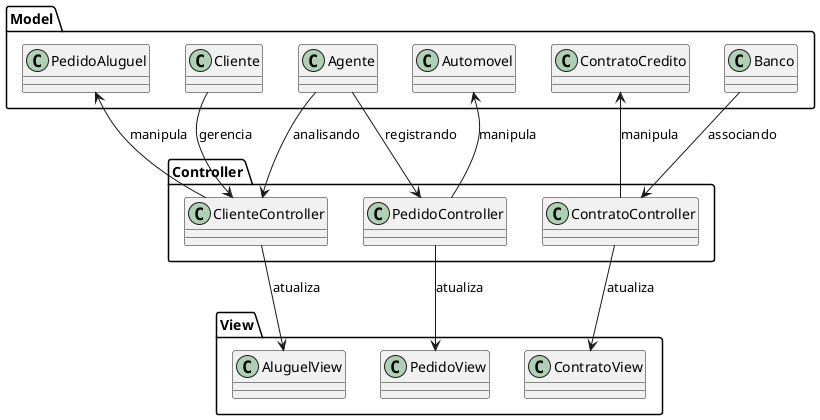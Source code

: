 @startuml

' Definir pacotes conforme o padrão MVC
package "Model" {
  class Cliente
  class Agente
  class Banco
  class PedidoAluguel
  class Automovel
  class ContratoCredito
}

package "View" {
  class AluguelView
  class PedidoView
  class ContratoView
}

package "Controller" {
  class ClienteController
  class PedidoController
  class ContratoController
}

Cliente --> ClienteController : "gerencia"
Agente --> ClienteController : "analisando"
Agente --> PedidoController : "registrando"
Banco --> ContratoController : "associando"

ClienteController --> AluguelView : "atualiza"
PedidoController --> PedidoView : "atualiza"
ContratoController --> ContratoView : "atualiza"


ClienteController --> PedidoAluguel : "manipula"
PedidoController --> Automovel : "manipula"
ContratoController --> ContratoCredito : "manipula"

@enduml
